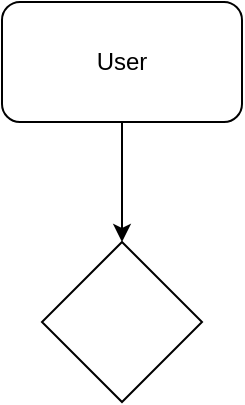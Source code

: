 <mxfile version="20.7.4" type="github">
  <diagram id="nnNCrpU9SikI81fIveM0" name="Page-1">
    <mxGraphModel dx="954" dy="1569" grid="1" gridSize="10" guides="1" tooltips="1" connect="1" arrows="1" fold="1" page="1" pageScale="1" pageWidth="850" pageHeight="1100" math="0" shadow="0">
      <root>
        <mxCell id="0" />
        <mxCell id="1" parent="0" />
        <mxCell id="6xVDVRpmIRwO7unLZArh-1" value="" style="rhombus;whiteSpace=wrap;html=1;" vertex="1" parent="1">
          <mxGeometry x="100" y="-340" width="80" height="80" as="geometry" />
        </mxCell>
        <mxCell id="6xVDVRpmIRwO7unLZArh-2" value="User" style="rounded=1;whiteSpace=wrap;html=1;" vertex="1" parent="1">
          <mxGeometry x="80" y="-460" width="120" height="60" as="geometry" />
        </mxCell>
        <mxCell id="6xVDVRpmIRwO7unLZArh-3" value="" style="endArrow=classic;html=1;rounded=0;entryX=0.5;entryY=0;entryDx=0;entryDy=0;exitX=0.5;exitY=1;exitDx=0;exitDy=0;" edge="1" parent="1" source="6xVDVRpmIRwO7unLZArh-2" target="6xVDVRpmIRwO7unLZArh-1">
          <mxGeometry width="50" height="50" relative="1" as="geometry">
            <mxPoint x="120" y="-350" as="sourcePoint" />
            <mxPoint x="170" y="-400" as="targetPoint" />
          </mxGeometry>
        </mxCell>
      </root>
    </mxGraphModel>
  </diagram>
</mxfile>
